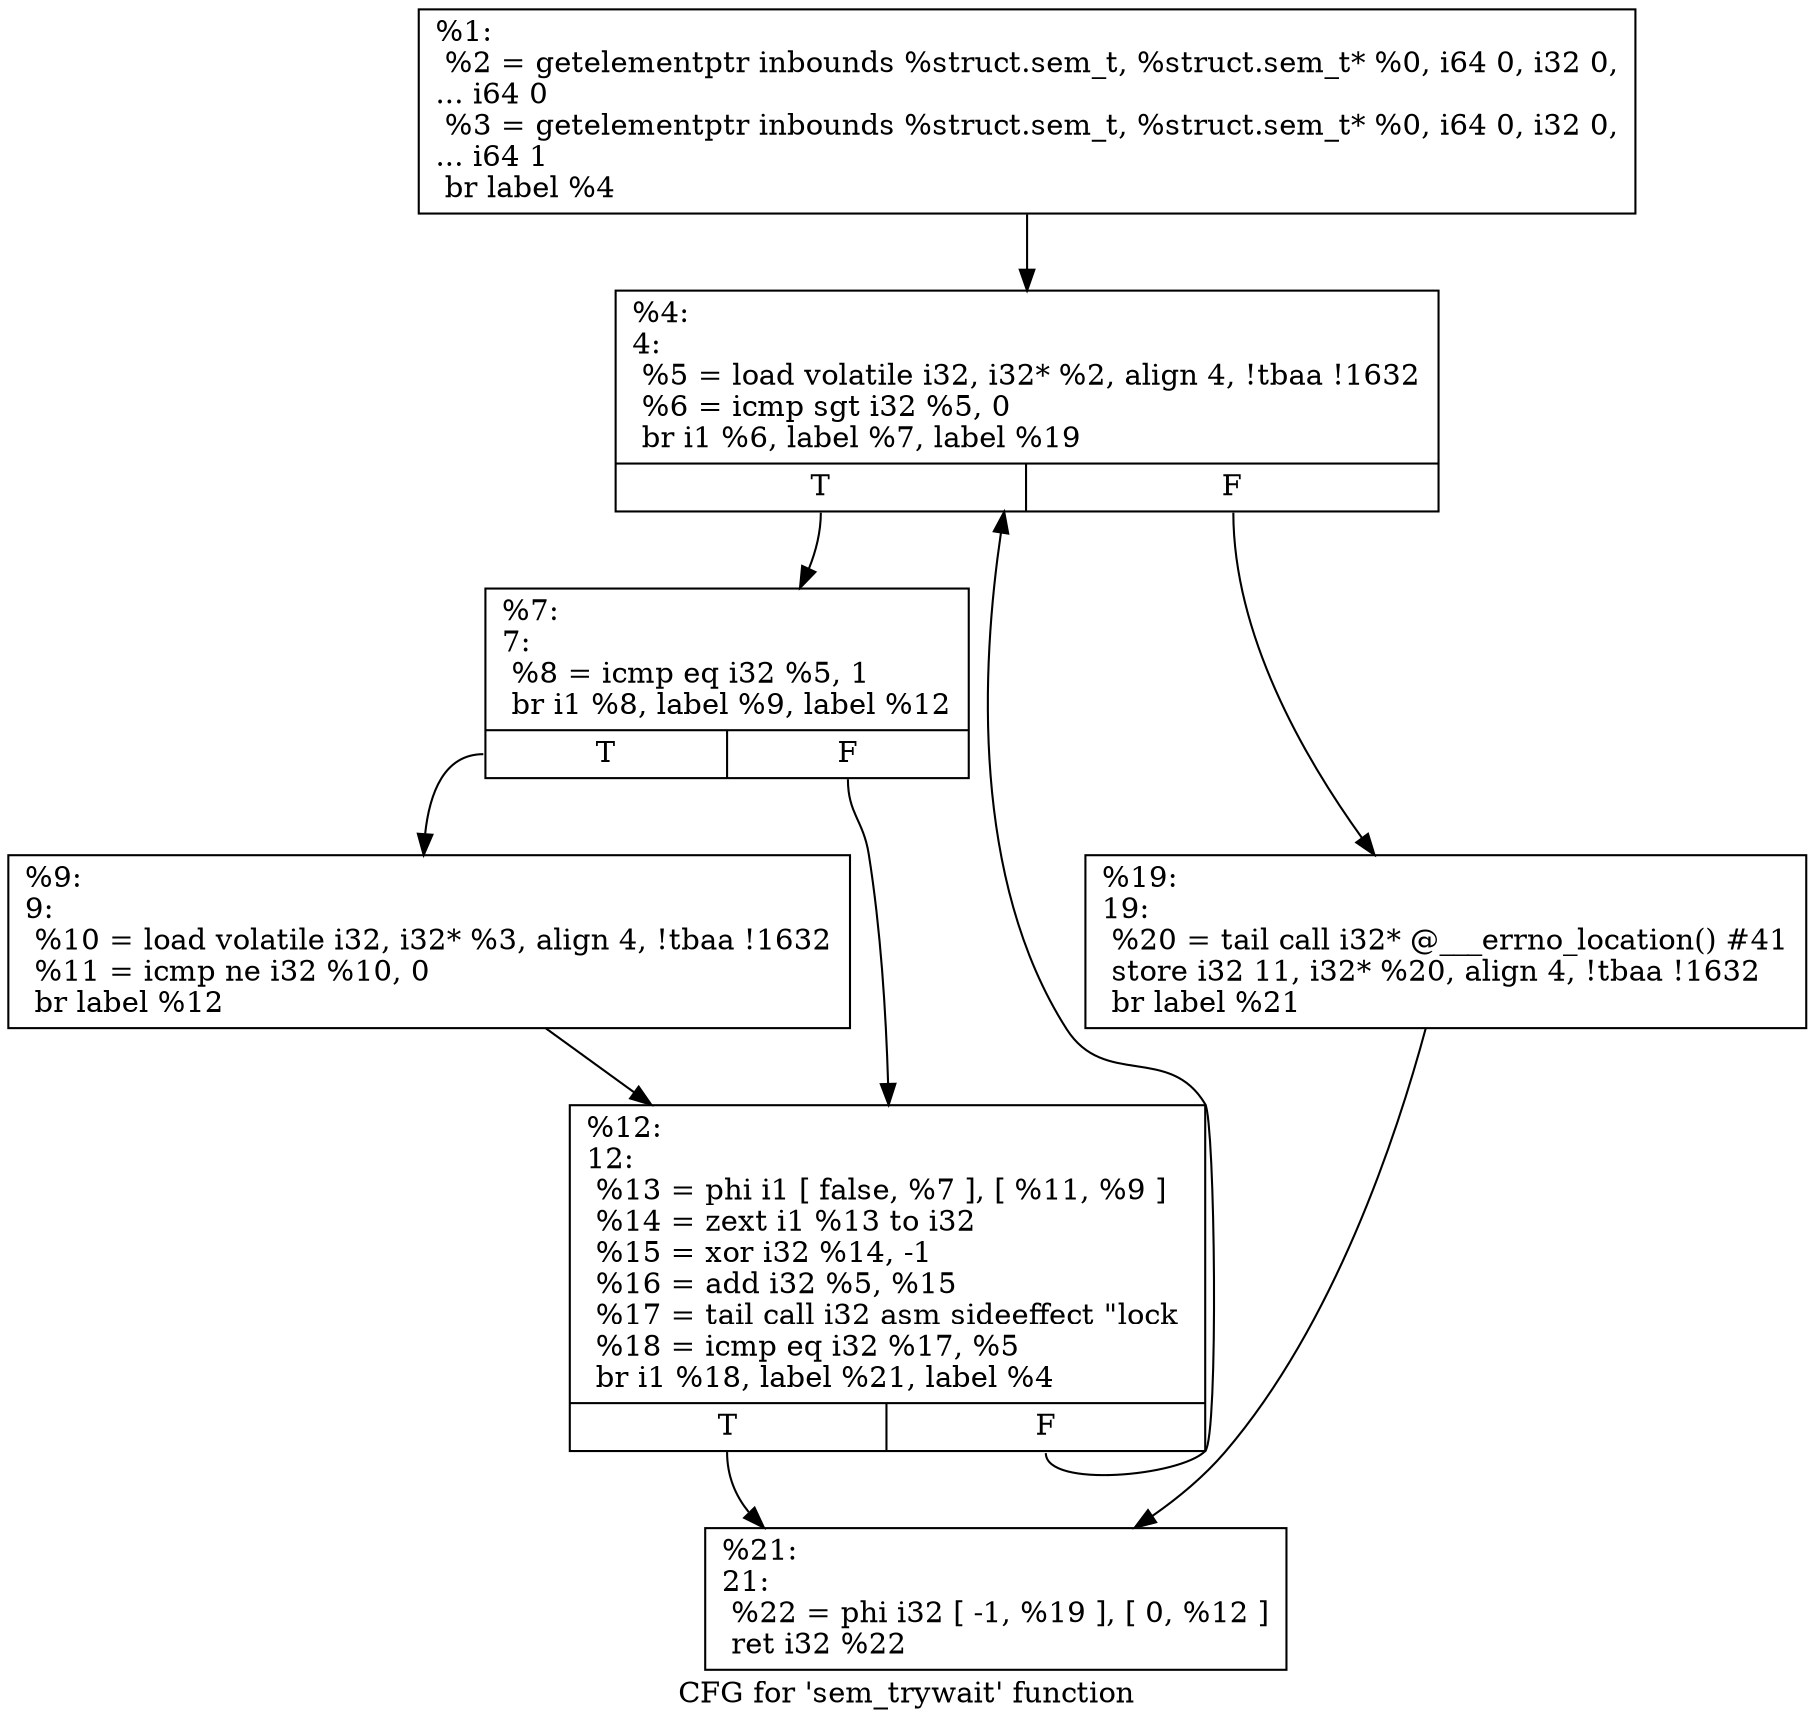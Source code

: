 digraph "CFG for 'sem_trywait' function" {
	label="CFG for 'sem_trywait' function";

	Node0x168b550 [shape=record,label="{%1:\l  %2 = getelementptr inbounds %struct.sem_t, %struct.sem_t* %0, i64 0, i32 0,\l... i64 0\l  %3 = getelementptr inbounds %struct.sem_t, %struct.sem_t* %0, i64 0, i32 0,\l... i64 1\l  br label %4\l}"];
	Node0x168b550 -> Node0x168b5e0;
	Node0x168b5e0 [shape=record,label="{%4:\l4:                                                \l  %5 = load volatile i32, i32* %2, align 4, !tbaa !1632\l  %6 = icmp sgt i32 %5, 0\l  br i1 %6, label %7, label %19\l|{<s0>T|<s1>F}}"];
	Node0x168b5e0:s0 -> Node0x168b630;
	Node0x168b5e0:s1 -> Node0x168b720;
	Node0x168b630 [shape=record,label="{%7:\l7:                                                \l  %8 = icmp eq i32 %5, 1\l  br i1 %8, label %9, label %12\l|{<s0>T|<s1>F}}"];
	Node0x168b630:s0 -> Node0x168b680;
	Node0x168b630:s1 -> Node0x168b6d0;
	Node0x168b680 [shape=record,label="{%9:\l9:                                                \l  %10 = load volatile i32, i32* %3, align 4, !tbaa !1632\l  %11 = icmp ne i32 %10, 0\l  br label %12\l}"];
	Node0x168b680 -> Node0x168b6d0;
	Node0x168b6d0 [shape=record,label="{%12:\l12:                                               \l  %13 = phi i1 [ false, %7 ], [ %11, %9 ]\l  %14 = zext i1 %13 to i32\l  %15 = xor i32 %14, -1\l  %16 = add i32 %5, %15\l  %17 = tail call i32 asm sideeffect \"lock \l  %18 = icmp eq i32 %17, %5\l  br i1 %18, label %21, label %4\l|{<s0>T|<s1>F}}"];
	Node0x168b6d0:s0 -> Node0x168b770;
	Node0x168b6d0:s1 -> Node0x168b5e0;
	Node0x168b720 [shape=record,label="{%19:\l19:                                               \l  %20 = tail call i32* @___errno_location() #41\l  store i32 11, i32* %20, align 4, !tbaa !1632\l  br label %21\l}"];
	Node0x168b720 -> Node0x168b770;
	Node0x168b770 [shape=record,label="{%21:\l21:                                               \l  %22 = phi i32 [ -1, %19 ], [ 0, %12 ]\l  ret i32 %22\l}"];
}
